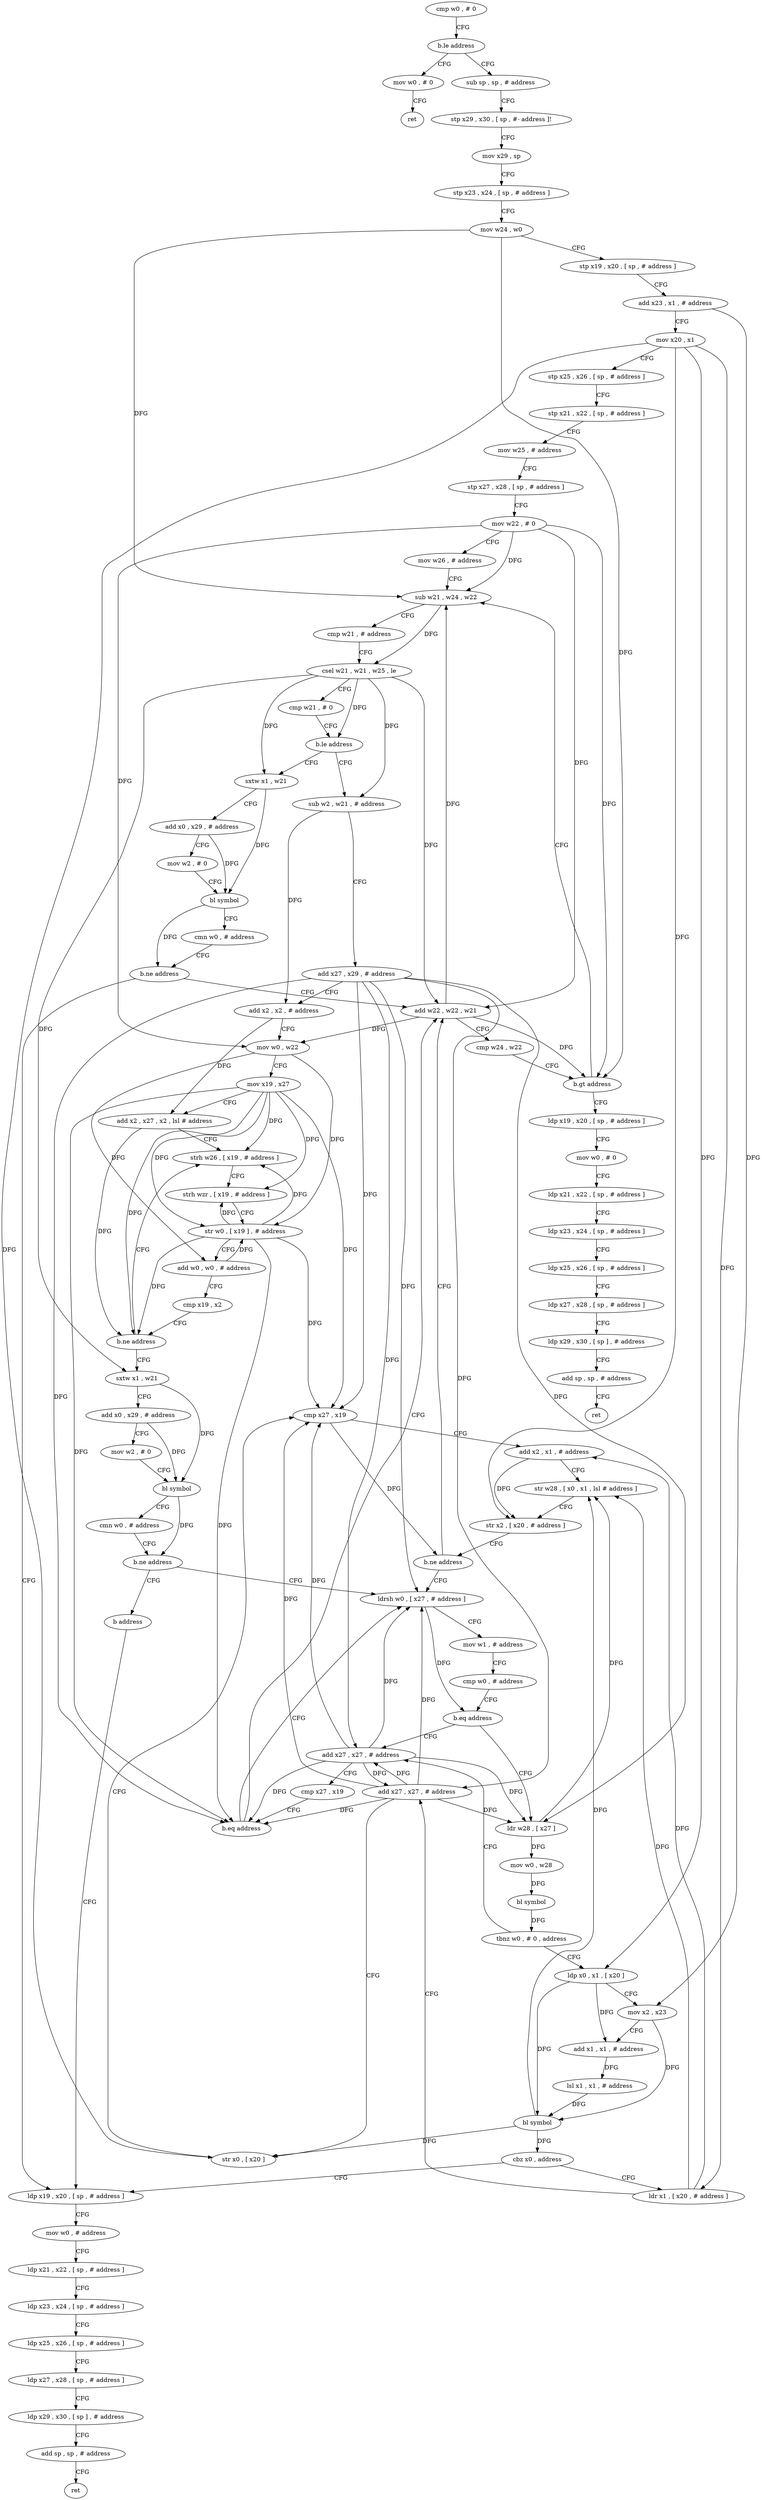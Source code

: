 digraph "func" {
"4286448" [label = "cmp w0 , # 0" ]
"4286452" [label = "b.le address" ]
"4286816" [label = "mov w0 , # 0" ]
"4286456" [label = "sub sp , sp , # address" ]
"4286820" [label = "ret" ]
"4286460" [label = "stp x29 , x30 , [ sp , #- address ]!" ]
"4286464" [label = "mov x29 , sp" ]
"4286468" [label = "stp x23 , x24 , [ sp , # address ]" ]
"4286472" [label = "mov w24 , w0" ]
"4286476" [label = "stp x19 , x20 , [ sp , # address ]" ]
"4286480" [label = "add x23 , x1 , # address" ]
"4286484" [label = "mov x20 , x1" ]
"4286488" [label = "stp x25 , x26 , [ sp , # address ]" ]
"4286492" [label = "stp x21 , x22 , [ sp , # address ]" ]
"4286496" [label = "mov w25 , # address" ]
"4286500" [label = "stp x27 , x28 , [ sp , # address ]" ]
"4286504" [label = "mov w22 , # 0" ]
"4286508" [label = "mov w26 , # address" ]
"4286512" [label = "sub w21 , w24 , w22" ]
"4286756" [label = "sxtw x1 , w21" ]
"4286760" [label = "add x0 , x29 , # address" ]
"4286764" [label = "mov w2 , # 0" ]
"4286768" [label = "bl symbol" ]
"4286772" [label = "cmn w0 , # address" ]
"4286776" [label = "b.ne address" ]
"4286708" [label = "add w22 , w22 , w21" ]
"4286780" [label = "ldp x19 , x20 , [ sp , # address ]" ]
"4286532" [label = "sub w2 , w21 , # address" ]
"4286536" [label = "add x27 , x29 , # address" ]
"4286540" [label = "add x2 , x2 , # address" ]
"4286544" [label = "mov w0 , w22" ]
"4286548" [label = "mov x19 , x27" ]
"4286552" [label = "add x2 , x27 , x2 , lsl # address" ]
"4286556" [label = "strh w26 , [ x19 , # address ]" ]
"4286712" [label = "cmp w24 , w22" ]
"4286716" [label = "b.gt address" ]
"4286720" [label = "ldp x19 , x20 , [ sp , # address ]" ]
"4286784" [label = "mov w0 , # address" ]
"4286788" [label = "ldp x21 , x22 , [ sp , # address ]" ]
"4286792" [label = "ldp x23 , x24 , [ sp , # address ]" ]
"4286796" [label = "ldp x25 , x26 , [ sp , # address ]" ]
"4286800" [label = "ldp x27 , x28 , [ sp , # address ]" ]
"4286804" [label = "ldp x29 , x30 , [ sp ] , # address" ]
"4286808" [label = "add sp , sp , # address" ]
"4286812" [label = "ret" ]
"4286560" [label = "strh wzr , [ x19 , # address ]" ]
"4286564" [label = "str w0 , [ x19 ] , # address" ]
"4286568" [label = "add w0 , w0 , # address" ]
"4286572" [label = "cmp x19 , x2" ]
"4286576" [label = "b.ne address" ]
"4286580" [label = "sxtw x1 , w21" ]
"4286584" [label = "add x0 , x29 , # address" ]
"4286588" [label = "mov w2 , # 0" ]
"4286592" [label = "bl symbol" ]
"4286596" [label = "cmn w0 , # address" ]
"4286600" [label = "b.ne address" ]
"4286620" [label = "ldrsh w0 , [ x27 , # address ]" ]
"4286604" [label = "b address" ]
"4286516" [label = "cmp w21 , # address" ]
"4286520" [label = "csel w21 , w21 , w25 , le" ]
"4286524" [label = "cmp w21 , # 0" ]
"4286528" [label = "b.le address" ]
"4286724" [label = "mov w0 , # 0" ]
"4286728" [label = "ldp x21 , x22 , [ sp , # address ]" ]
"4286732" [label = "ldp x23 , x24 , [ sp , # address ]" ]
"4286736" [label = "ldp x25 , x26 , [ sp , # address ]" ]
"4286740" [label = "ldp x27 , x28 , [ sp , # address ]" ]
"4286744" [label = "ldp x29 , x30 , [ sp ] , # address" ]
"4286748" [label = "add sp , sp , # address" ]
"4286752" [label = "ret" ]
"4286624" [label = "mov w1 , # address" ]
"4286628" [label = "cmp w0 , # address" ]
"4286632" [label = "b.eq address" ]
"4286608" [label = "add x27 , x27 , # address" ]
"4286636" [label = "ldr w28 , [ x27 ]" ]
"4286612" [label = "cmp x27 , x19" ]
"4286616" [label = "b.eq address" ]
"4286640" [label = "mov w0 , w28" ]
"4286644" [label = "bl symbol" ]
"4286648" [label = "tbnz w0 , # 0 , address" ]
"4286652" [label = "ldp x0 , x1 , [ x20 ]" ]
"4286656" [label = "mov x2 , x23" ]
"4286660" [label = "add x1 , x1 , # address" ]
"4286664" [label = "lsl x1 , x1 , # address" ]
"4286668" [label = "bl symbol" ]
"4286672" [label = "cbz x0 , address" ]
"4286676" [label = "ldr x1 , [ x20 , # address ]" ]
"4286680" [label = "add x27 , x27 , # address" ]
"4286684" [label = "str x0 , [ x20 ]" ]
"4286688" [label = "cmp x27 , x19" ]
"4286692" [label = "add x2 , x1 , # address" ]
"4286696" [label = "str w28 , [ x0 , x1 , lsl # address ]" ]
"4286700" [label = "str x2 , [ x20 , # address ]" ]
"4286704" [label = "b.ne address" ]
"4286448" -> "4286452" [ label = "CFG" ]
"4286452" -> "4286816" [ label = "CFG" ]
"4286452" -> "4286456" [ label = "CFG" ]
"4286816" -> "4286820" [ label = "CFG" ]
"4286456" -> "4286460" [ label = "CFG" ]
"4286460" -> "4286464" [ label = "CFG" ]
"4286464" -> "4286468" [ label = "CFG" ]
"4286468" -> "4286472" [ label = "CFG" ]
"4286472" -> "4286476" [ label = "CFG" ]
"4286472" -> "4286512" [ label = "DFG" ]
"4286472" -> "4286716" [ label = "DFG" ]
"4286476" -> "4286480" [ label = "CFG" ]
"4286480" -> "4286484" [ label = "CFG" ]
"4286480" -> "4286656" [ label = "DFG" ]
"4286484" -> "4286488" [ label = "CFG" ]
"4286484" -> "4286652" [ label = "DFG" ]
"4286484" -> "4286676" [ label = "DFG" ]
"4286484" -> "4286684" [ label = "DFG" ]
"4286484" -> "4286700" [ label = "DFG" ]
"4286488" -> "4286492" [ label = "CFG" ]
"4286492" -> "4286496" [ label = "CFG" ]
"4286496" -> "4286500" [ label = "CFG" ]
"4286500" -> "4286504" [ label = "CFG" ]
"4286504" -> "4286508" [ label = "CFG" ]
"4286504" -> "4286512" [ label = "DFG" ]
"4286504" -> "4286544" [ label = "DFG" ]
"4286504" -> "4286708" [ label = "DFG" ]
"4286504" -> "4286716" [ label = "DFG" ]
"4286508" -> "4286512" [ label = "CFG" ]
"4286512" -> "4286516" [ label = "CFG" ]
"4286512" -> "4286520" [ label = "DFG" ]
"4286756" -> "4286760" [ label = "CFG" ]
"4286756" -> "4286768" [ label = "DFG" ]
"4286760" -> "4286764" [ label = "CFG" ]
"4286760" -> "4286768" [ label = "DFG" ]
"4286764" -> "4286768" [ label = "CFG" ]
"4286768" -> "4286772" [ label = "CFG" ]
"4286768" -> "4286776" [ label = "DFG" ]
"4286772" -> "4286776" [ label = "CFG" ]
"4286776" -> "4286708" [ label = "CFG" ]
"4286776" -> "4286780" [ label = "CFG" ]
"4286708" -> "4286712" [ label = "CFG" ]
"4286708" -> "4286512" [ label = "DFG" ]
"4286708" -> "4286544" [ label = "DFG" ]
"4286708" -> "4286716" [ label = "DFG" ]
"4286780" -> "4286784" [ label = "CFG" ]
"4286532" -> "4286536" [ label = "CFG" ]
"4286532" -> "4286540" [ label = "DFG" ]
"4286536" -> "4286540" [ label = "CFG" ]
"4286536" -> "4286620" [ label = "DFG" ]
"4286536" -> "4286608" [ label = "DFG" ]
"4286536" -> "4286616" [ label = "DFG" ]
"4286536" -> "4286636" [ label = "DFG" ]
"4286536" -> "4286680" [ label = "DFG" ]
"4286536" -> "4286688" [ label = "DFG" ]
"4286540" -> "4286544" [ label = "CFG" ]
"4286540" -> "4286552" [ label = "DFG" ]
"4286544" -> "4286548" [ label = "CFG" ]
"4286544" -> "4286564" [ label = "DFG" ]
"4286544" -> "4286568" [ label = "DFG" ]
"4286548" -> "4286552" [ label = "CFG" ]
"4286548" -> "4286556" [ label = "DFG" ]
"4286548" -> "4286560" [ label = "DFG" ]
"4286548" -> "4286564" [ label = "DFG" ]
"4286548" -> "4286576" [ label = "DFG" ]
"4286548" -> "4286616" [ label = "DFG" ]
"4286548" -> "4286688" [ label = "DFG" ]
"4286552" -> "4286556" [ label = "CFG" ]
"4286552" -> "4286576" [ label = "DFG" ]
"4286556" -> "4286560" [ label = "CFG" ]
"4286712" -> "4286716" [ label = "CFG" ]
"4286716" -> "4286512" [ label = "CFG" ]
"4286716" -> "4286720" [ label = "CFG" ]
"4286720" -> "4286724" [ label = "CFG" ]
"4286784" -> "4286788" [ label = "CFG" ]
"4286788" -> "4286792" [ label = "CFG" ]
"4286792" -> "4286796" [ label = "CFG" ]
"4286796" -> "4286800" [ label = "CFG" ]
"4286800" -> "4286804" [ label = "CFG" ]
"4286804" -> "4286808" [ label = "CFG" ]
"4286808" -> "4286812" [ label = "CFG" ]
"4286560" -> "4286564" [ label = "CFG" ]
"4286564" -> "4286568" [ label = "CFG" ]
"4286564" -> "4286556" [ label = "DFG" ]
"4286564" -> "4286560" [ label = "DFG" ]
"4286564" -> "4286576" [ label = "DFG" ]
"4286564" -> "4286616" [ label = "DFG" ]
"4286564" -> "4286688" [ label = "DFG" ]
"4286568" -> "4286572" [ label = "CFG" ]
"4286568" -> "4286564" [ label = "DFG" ]
"4286572" -> "4286576" [ label = "CFG" ]
"4286576" -> "4286556" [ label = "CFG" ]
"4286576" -> "4286580" [ label = "CFG" ]
"4286580" -> "4286584" [ label = "CFG" ]
"4286580" -> "4286592" [ label = "DFG" ]
"4286584" -> "4286588" [ label = "CFG" ]
"4286584" -> "4286592" [ label = "DFG" ]
"4286588" -> "4286592" [ label = "CFG" ]
"4286592" -> "4286596" [ label = "CFG" ]
"4286592" -> "4286600" [ label = "DFG" ]
"4286596" -> "4286600" [ label = "CFG" ]
"4286600" -> "4286620" [ label = "CFG" ]
"4286600" -> "4286604" [ label = "CFG" ]
"4286620" -> "4286624" [ label = "CFG" ]
"4286620" -> "4286632" [ label = "DFG" ]
"4286604" -> "4286780" [ label = "CFG" ]
"4286516" -> "4286520" [ label = "CFG" ]
"4286520" -> "4286524" [ label = "CFG" ]
"4286520" -> "4286528" [ label = "DFG" ]
"4286520" -> "4286756" [ label = "DFG" ]
"4286520" -> "4286532" [ label = "DFG" ]
"4286520" -> "4286708" [ label = "DFG" ]
"4286520" -> "4286580" [ label = "DFG" ]
"4286524" -> "4286528" [ label = "CFG" ]
"4286528" -> "4286756" [ label = "CFG" ]
"4286528" -> "4286532" [ label = "CFG" ]
"4286724" -> "4286728" [ label = "CFG" ]
"4286728" -> "4286732" [ label = "CFG" ]
"4286732" -> "4286736" [ label = "CFG" ]
"4286736" -> "4286740" [ label = "CFG" ]
"4286740" -> "4286744" [ label = "CFG" ]
"4286744" -> "4286748" [ label = "CFG" ]
"4286748" -> "4286752" [ label = "CFG" ]
"4286624" -> "4286628" [ label = "CFG" ]
"4286628" -> "4286632" [ label = "CFG" ]
"4286632" -> "4286608" [ label = "CFG" ]
"4286632" -> "4286636" [ label = "CFG" ]
"4286608" -> "4286612" [ label = "CFG" ]
"4286608" -> "4286620" [ label = "DFG" ]
"4286608" -> "4286616" [ label = "DFG" ]
"4286608" -> "4286636" [ label = "DFG" ]
"4286608" -> "4286680" [ label = "DFG" ]
"4286608" -> "4286688" [ label = "DFG" ]
"4286636" -> "4286640" [ label = "DFG" ]
"4286636" -> "4286696" [ label = "DFG" ]
"4286612" -> "4286616" [ label = "CFG" ]
"4286616" -> "4286708" [ label = "CFG" ]
"4286616" -> "4286620" [ label = "CFG" ]
"4286640" -> "4286644" [ label = "DFG" ]
"4286644" -> "4286648" [ label = "DFG" ]
"4286648" -> "4286608" [ label = "CFG" ]
"4286648" -> "4286652" [ label = "CFG" ]
"4286652" -> "4286656" [ label = "CFG" ]
"4286652" -> "4286668" [ label = "DFG" ]
"4286652" -> "4286660" [ label = "DFG" ]
"4286656" -> "4286660" [ label = "CFG" ]
"4286656" -> "4286668" [ label = "DFG" ]
"4286660" -> "4286664" [ label = "DFG" ]
"4286664" -> "4286668" [ label = "DFG" ]
"4286668" -> "4286672" [ label = "DFG" ]
"4286668" -> "4286684" [ label = "DFG" ]
"4286668" -> "4286696" [ label = "DFG" ]
"4286672" -> "4286780" [ label = "CFG" ]
"4286672" -> "4286676" [ label = "CFG" ]
"4286676" -> "4286680" [ label = "CFG" ]
"4286676" -> "4286692" [ label = "DFG" ]
"4286676" -> "4286696" [ label = "DFG" ]
"4286680" -> "4286684" [ label = "CFG" ]
"4286680" -> "4286620" [ label = "DFG" ]
"4286680" -> "4286608" [ label = "DFG" ]
"4286680" -> "4286636" [ label = "DFG" ]
"4286680" -> "4286616" [ label = "DFG" ]
"4286680" -> "4286688" [ label = "DFG" ]
"4286684" -> "4286688" [ label = "CFG" ]
"4286688" -> "4286692" [ label = "CFG" ]
"4286688" -> "4286704" [ label = "DFG" ]
"4286692" -> "4286696" [ label = "CFG" ]
"4286692" -> "4286700" [ label = "DFG" ]
"4286696" -> "4286700" [ label = "CFG" ]
"4286700" -> "4286704" [ label = "CFG" ]
"4286704" -> "4286620" [ label = "CFG" ]
"4286704" -> "4286708" [ label = "CFG" ]
}
